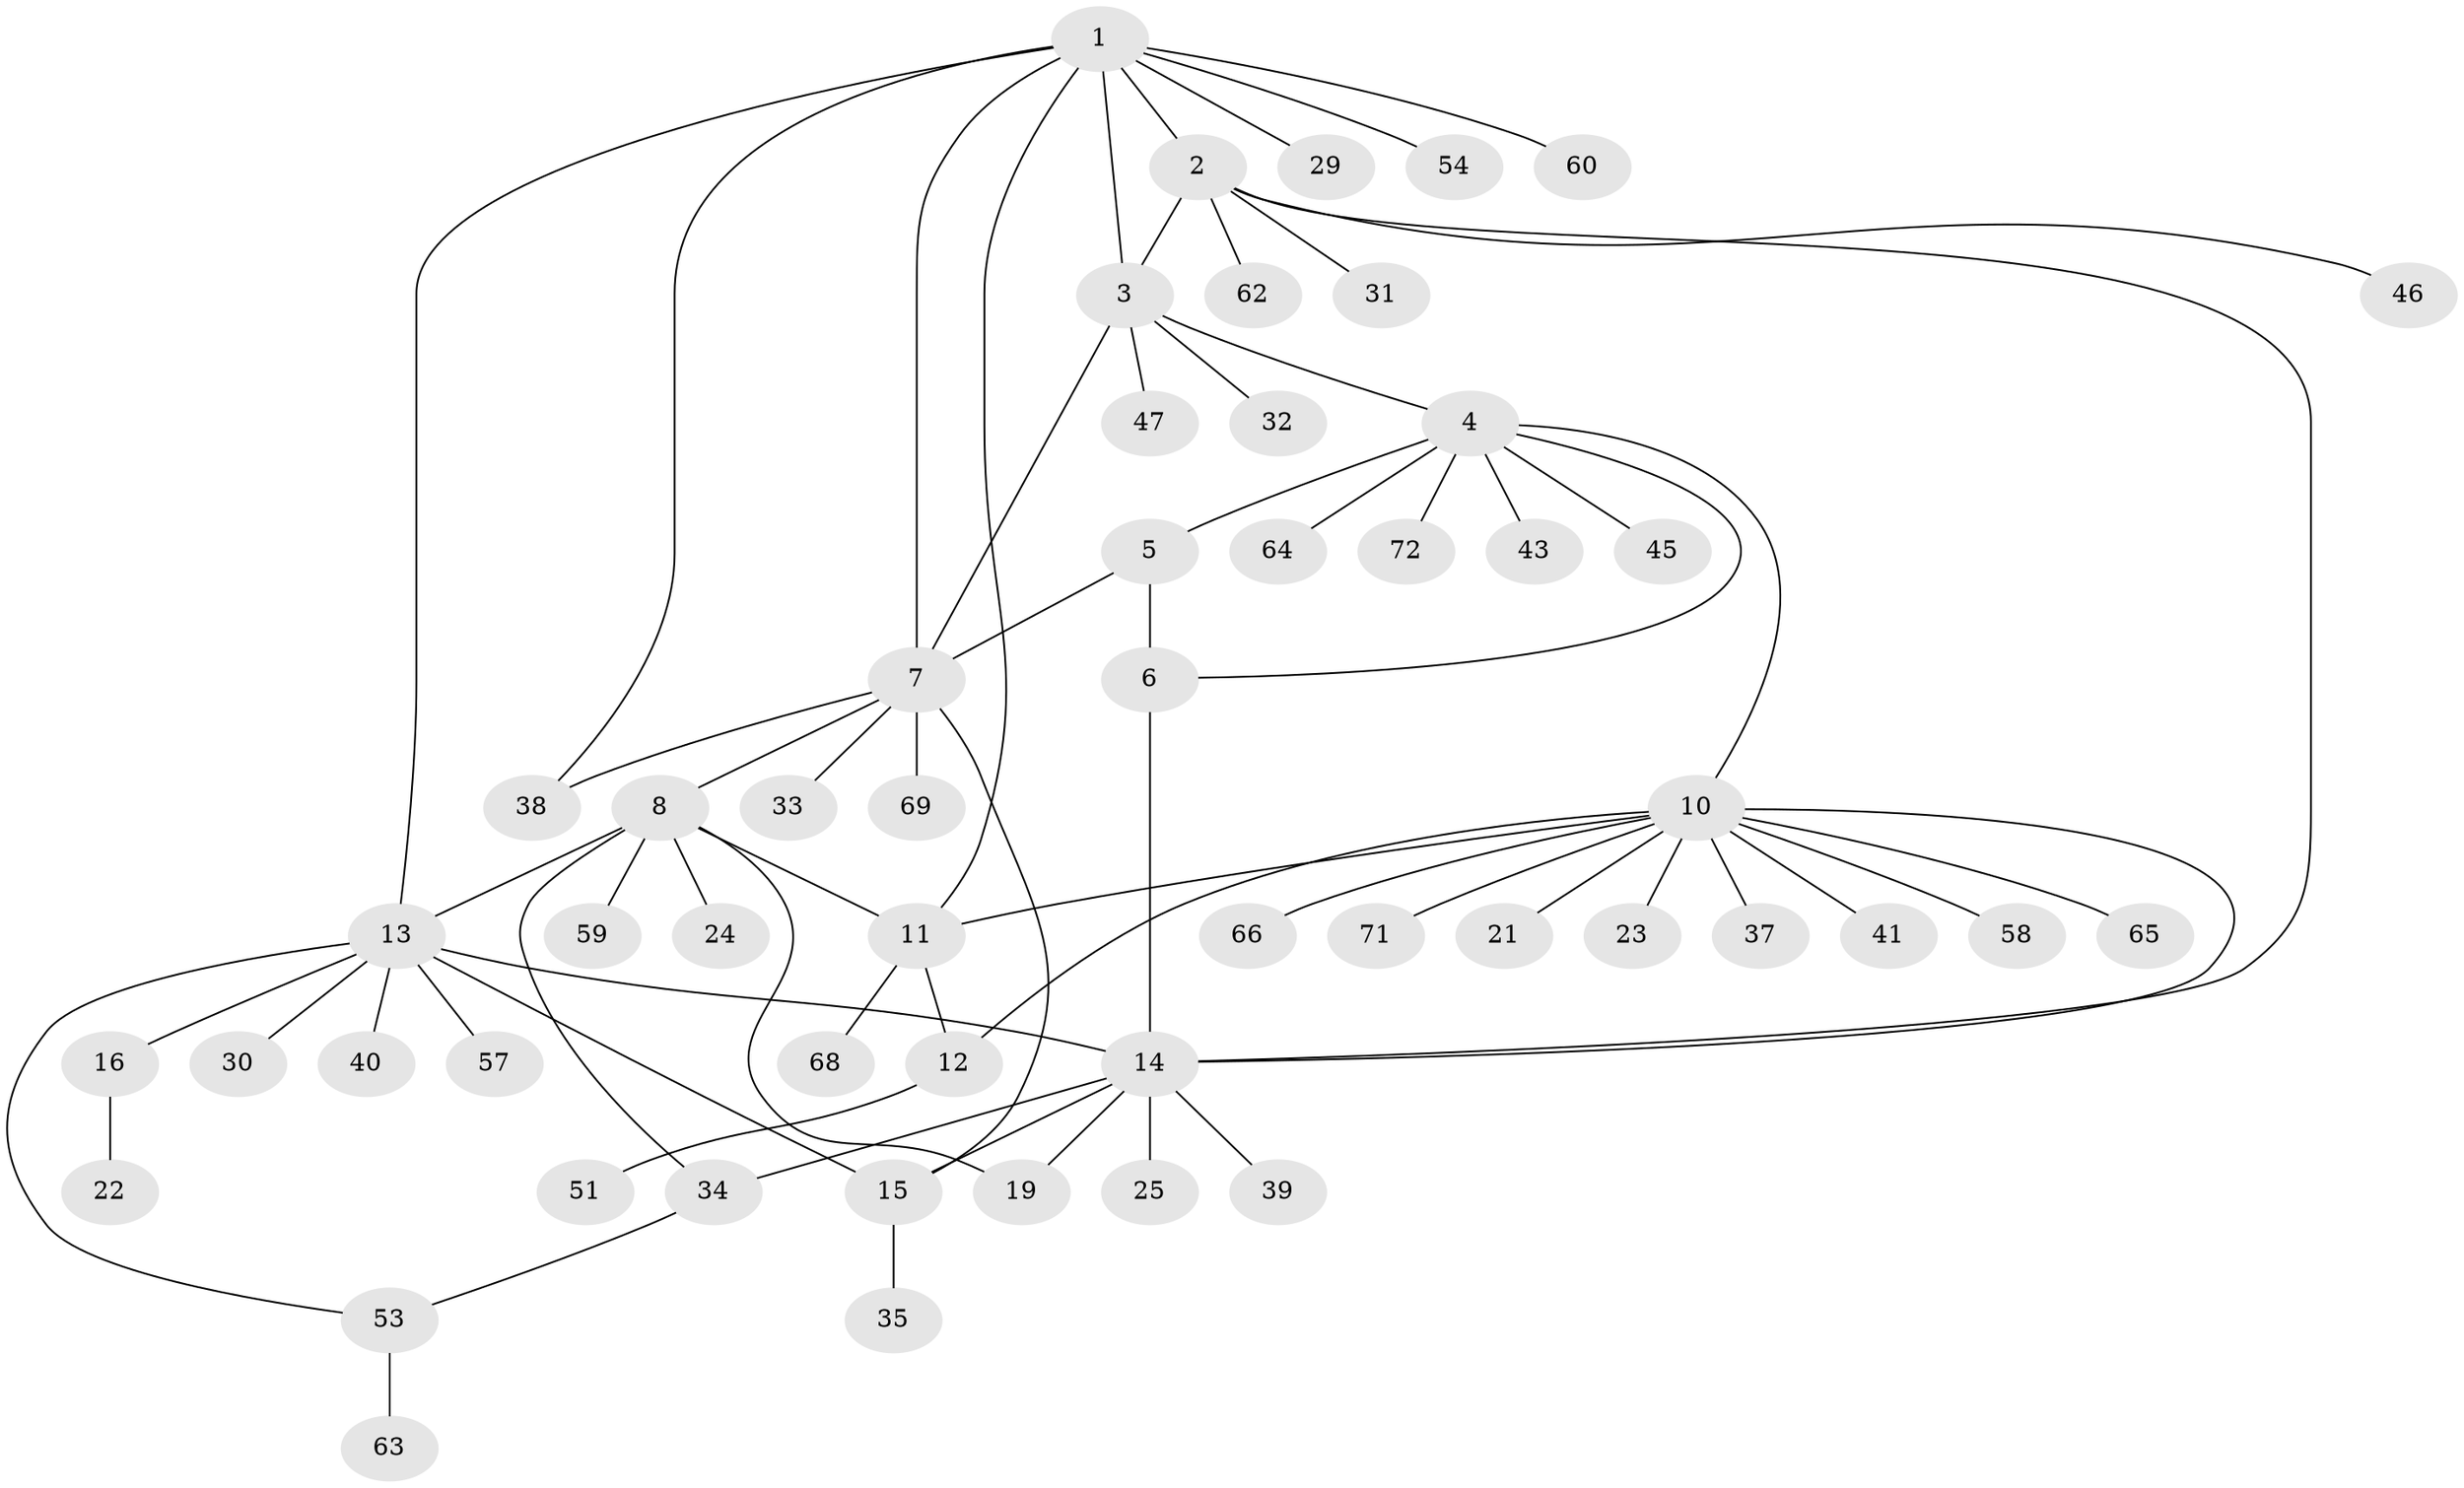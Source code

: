 // Generated by graph-tools (version 1.1) at 2025/24/03/03/25 07:24:12]
// undirected, 53 vertices, 69 edges
graph export_dot {
graph [start="1"]
  node [color=gray90,style=filled];
  1 [super="+28"];
  2 [super="+17"];
  3 [super="+61"];
  4 [super="+70"];
  5 [super="+26"];
  6 [super="+67"];
  7 [super="+49"];
  8 [super="+9"];
  10 [super="+18"];
  11 [super="+44"];
  12 [super="+56"];
  13 [super="+36"];
  14 [super="+20"];
  15 [super="+27"];
  16 [super="+52"];
  19;
  21;
  22;
  23;
  24;
  25;
  29;
  30;
  31 [super="+48"];
  32;
  33;
  34 [super="+55"];
  35 [super="+42"];
  37;
  38 [super="+50"];
  39;
  40;
  41;
  43;
  45;
  46;
  47;
  51;
  53;
  54;
  57;
  58;
  59;
  60;
  62;
  63;
  64;
  65;
  66;
  68;
  69;
  71;
  72;
  1 -- 2;
  1 -- 3;
  1 -- 7;
  1 -- 11;
  1 -- 13;
  1 -- 29;
  1 -- 38;
  1 -- 54;
  1 -- 60;
  2 -- 3;
  2 -- 31;
  2 -- 46;
  2 -- 14;
  2 -- 62;
  3 -- 4;
  3 -- 32;
  3 -- 47;
  3 -- 7;
  4 -- 5;
  4 -- 6;
  4 -- 10;
  4 -- 43;
  4 -- 45;
  4 -- 64;
  4 -- 72;
  5 -- 6;
  5 -- 7;
  6 -- 14;
  7 -- 8 [weight=2];
  7 -- 33;
  7 -- 69;
  7 -- 15;
  7 -- 38;
  8 -- 19;
  8 -- 24;
  8 -- 34;
  8 -- 59;
  8 -- 11;
  8 -- 13;
  10 -- 11;
  10 -- 12;
  10 -- 14;
  10 -- 21;
  10 -- 23;
  10 -- 37;
  10 -- 41;
  10 -- 58;
  10 -- 65;
  10 -- 66;
  10 -- 71;
  11 -- 12;
  11 -- 68;
  12 -- 51;
  13 -- 14;
  13 -- 15;
  13 -- 16;
  13 -- 30;
  13 -- 40;
  13 -- 53;
  13 -- 57;
  14 -- 15;
  14 -- 19;
  14 -- 25;
  14 -- 34;
  14 -- 39;
  15 -- 35;
  16 -- 22;
  34 -- 53;
  53 -- 63;
}
